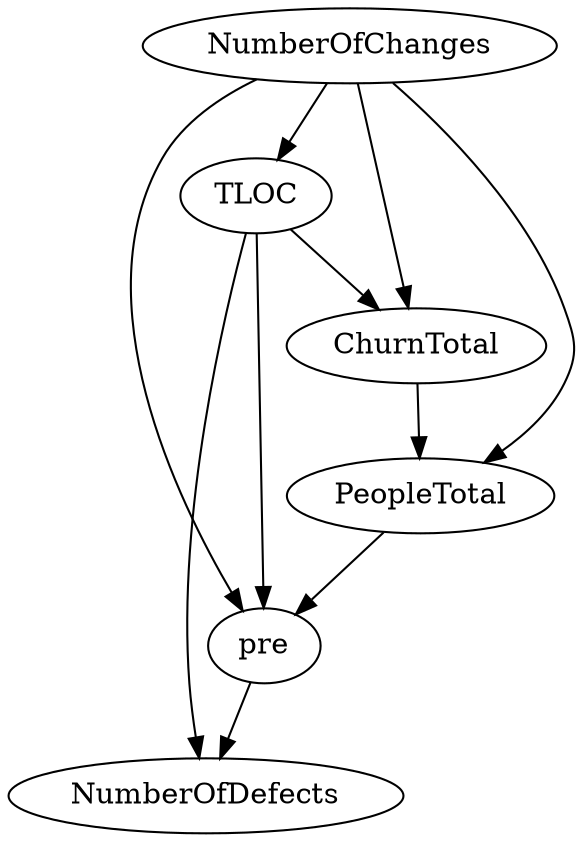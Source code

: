 digraph {
   PeopleTotal;
   NumberOfChanges;
   ChurnTotal;
   TLOC;
   pre;
   NumberOfDefects;
   PeopleTotal -> pre;
   NumberOfChanges -> PeopleTotal;
   NumberOfChanges -> ChurnTotal;
   NumberOfChanges -> TLOC;
   NumberOfChanges -> pre;
   ChurnTotal -> PeopleTotal;
   TLOC -> ChurnTotal;
   TLOC -> pre;
   TLOC -> NumberOfDefects;
   pre -> NumberOfDefects;
}
